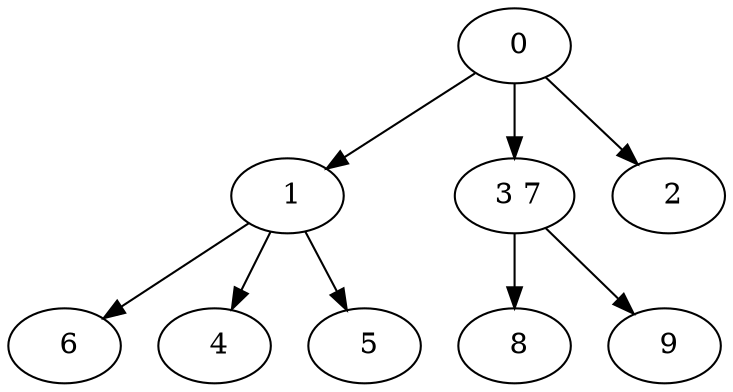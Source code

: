 digraph mytree {
" 0" -> " 1";
" 0" -> " 3 7";
" 0" -> " 2";
" 1" -> " 6";
" 1" -> " 4";
" 1" -> " 5";
" 6";
" 4";
" 5";
" 3 7" -> " 8";
" 3 7" -> " 9";
" 8";
" 9";
" 2";
}
